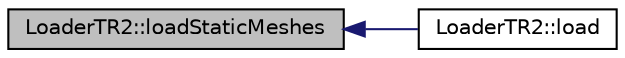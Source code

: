 digraph "LoaderTR2::loadStaticMeshes"
{
 // INTERACTIVE_SVG=YES
  edge [fontname="Helvetica",fontsize="10",labelfontname="Helvetica",labelfontsize="10"];
  node [fontname="Helvetica",fontsize="10",shape=record];
  rankdir="LR";
  Node1 [label="LoaderTR2::loadStaticMeshes",height=0.2,width=0.4,color="black", fillcolor="grey75", style="filled" fontcolor="black"];
  Node1 -> Node2 [dir="back",color="midnightblue",fontsize="10",style="solid",fontname="Helvetica"];
  Node2 [label="LoaderTR2::load",height=0.2,width=0.4,color="black", fillcolor="white", style="filled",URL="$class_loader_t_r2.html#a0dbb01ce982bb5a0e6645d119a3d1bed"];
}
